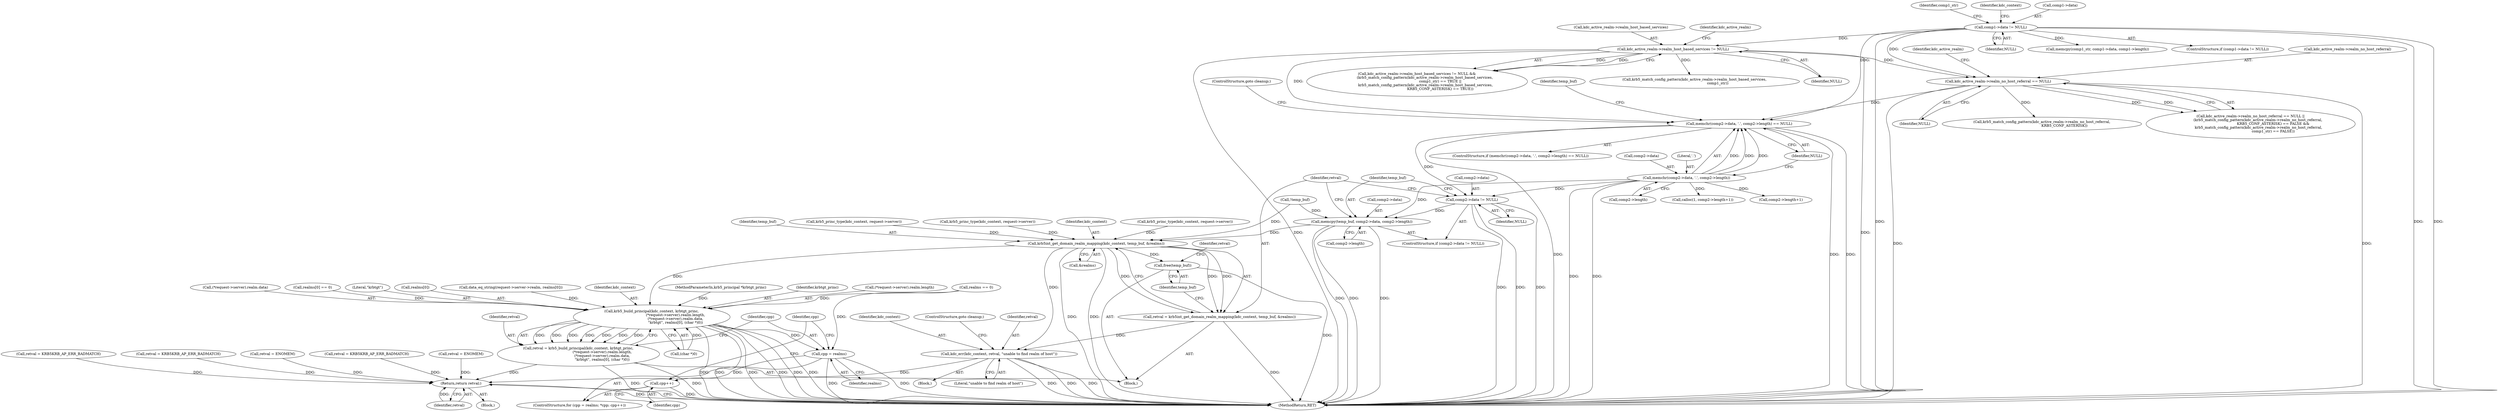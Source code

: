 digraph "0_krb5_8ee70ec63931d1e38567905387ab9b1d45734d81@API" {
"1000269" [label="(Call,memchr(comp2->data, '.', comp2->length) == NULL)"];
"1000270" [label="(Call,memchr(comp2->data, '.', comp2->length))"];
"1000247" [label="(Call,kdc_active_realm->realm_no_host_referral == NULL)"];
"1000186" [label="(Call,comp1->data != NULL)"];
"1000226" [label="(Call,kdc_active_realm->realm_host_based_services != NULL)"];
"1000298" [label="(Call,comp2->data != NULL)"];
"1000303" [label="(Call,memcpy(temp_buf, comp2->data, comp2->length))"];
"1000313" [label="(Call,krb5int_get_domain_realm_mapping(kdc_context, temp_buf, &realms))"];
"1000311" [label="(Call,retval = krb5int_get_domain_realm_mapping(kdc_context, temp_buf, &realms))"];
"1000323" [label="(Call,kdc_err(kdc_context, retval, \"unable to find realm of host\"))"];
"1000406" [label="(Return,return retval;)"];
"1000318" [label="(Call,free(temp_buf))"];
"1000366" [label="(Call,krb5_build_principal(kdc_context, krbtgt_princ,\n                                          (*request->server).realm.length,\n                                          (*request->server).realm.data,\n                                          \"krbtgt\", realms[0], (char *)0))"];
"1000364" [label="(Call,retval = krb5_build_principal(kdc_context, krbtgt_princ,\n                                          (*request->server).realm.length,\n                                          (*request->server).realm.data,\n                                          \"krbtgt\", realms[0], (char *)0))"];
"1000393" [label="(Call,cpp = realms)"];
"1000398" [label="(Call,cpp++)"];
"1000326" [label="(Literal,\"unable to find realm of host\")"];
"1000385" [label="(Literal,\"krbtgt\")"];
"1000315" [label="(Identifier,temp_buf)"];
"1000311" [label="(Call,retval = krb5int_get_domain_realm_mapping(kdc_context, temp_buf, &realms))"];
"1000314" [label="(Identifier,kdc_context)"];
"1000186" [label="(Call,comp1->data != NULL)"];
"1000270" [label="(Call,memchr(comp2->data, '.', comp2->length))"];
"1000386" [label="(Call,realms[0])"];
"1000219" [label="(Call,krb5_princ_type(kdc_context, request->server))"];
"1000271" [label="(Call,comp2->data)"];
"1000290" [label="(Call,!temp_buf)"];
"1000211" [label="(Call,krb5_princ_type(kdc_context, request->server))"];
"1000344" [label="(Call,data_eq_string(request->server->realm, realms[0]))"];
"1000304" [label="(Identifier,temp_buf)"];
"1000275" [label="(Call,comp2->length)"];
"1000233" [label="(Call,krb5_match_config_pattern(kdc_active_realm->realm_host_based_services,\n                                         comp1_str))"];
"1000313" [label="(Call,krb5int_get_domain_realm_mapping(kdc_context, temp_buf, &realms))"];
"1000395" [label="(Identifier,realms)"];
"1000227" [label="(Call,kdc_active_realm->realm_host_based_services)"];
"1000325" [label="(Identifier,retval)"];
"1000321" [label="(Identifier,retval)"];
"1000319" [label="(Identifier,temp_buf)"];
"1000247" [label="(Call,kdc_active_realm->realm_no_host_referral == NULL)"];
"1000367" [label="(Identifier,kdc_context)"];
"1000297" [label="(ControlStructure,if (comp2->data != NULL))"];
"1000256" [label="(Identifier,kdc_active_realm)"];
"1000398" [label="(Call,cpp++)"];
"1000248" [label="(Call,kdc_active_realm->realm_no_host_referral)"];
"1000109" [label="(Call,retval = KRB5KRB_AP_ERR_BADMATCH)"];
"1000323" [label="(Call,kdc_err(kdc_context, retval, \"unable to find realm of host\"))"];
"1000251" [label="(Identifier,NULL)"];
"1000406" [label="(Return,return retval;)"];
"1000308" [label="(Call,comp2->length)"];
"1000407" [label="(Identifier,retval)"];
"1000226" [label="(Call,kdc_active_realm->realm_host_based_services != NULL)"];
"1000365" [label="(Identifier,retval)"];
"1000192" [label="(Identifier,comp1_str)"];
"1000318" [label="(Call,free(temp_buf))"];
"1000279" [label="(ControlStructure,goto cleanup;)"];
"1000281" [label="(Identifier,temp_buf)"];
"1000366" [label="(Call,krb5_build_principal(kdc_context, krbtgt_princ,\n                                          (*request->server).realm.length,\n                                          (*request->server).realm.data,\n                                          \"krbtgt\", realms[0], (char *)0))"];
"1000360" [label="(Call,retval = KRB5KRB_AP_ERR_BADMATCH)"];
"1000303" [label="(Call,memcpy(temp_buf, comp2->data, comp2->length))"];
"1000204" [label="(Identifier,kdc_context)"];
"1000305" [label="(Call,comp2->data)"];
"1000190" [label="(Identifier,NULL)"];
"1000230" [label="(Identifier,NULL)"];
"1000299" [label="(Call,comp2->data)"];
"1000393" [label="(Call,cpp = realms)"];
"1000107" [label="(Block,)"];
"1000106" [label="(MethodParameterIn,krb5_principal *krbtgt_princ)"];
"1000282" [label="(Call,calloc(1, comp2->length+1))"];
"1000269" [label="(Call,memchr(comp2->data, '.', comp2->length) == NULL)"];
"1000329" [label="(Call,realms == 0)"];
"1000268" [label="(ControlStructure,if (memchr(comp2->data, '.', comp2->length) == NULL))"];
"1000368" [label="(Identifier,krbtgt_princ)"];
"1000408" [label="(MethodReturn,RET)"];
"1000274" [label="(Literal,'.')"];
"1000394" [label="(Identifier,cpp)"];
"1000389" [label="(Call,(char *)0)"];
"1000392" [label="(ControlStructure,for (cpp = realms; *cpp; cpp++))"];
"1000324" [label="(Identifier,kdc_context)"];
"1000369" [label="(Call,(*request->server).realm.length)"];
"1000364" [label="(Call,retval = krb5_build_principal(kdc_context, krbtgt_princ,\n                                          (*request->server).realm.length,\n                                          (*request->server).realm.data,\n                                          \"krbtgt\", realms[0], (char *)0))"];
"1000254" [label="(Call,krb5_match_config_pattern(kdc_active_realm->realm_no_host_referral,\n                                        KRB5_CONF_ASTERISK))"];
"1000278" [label="(Identifier,NULL)"];
"1000327" [label="(ControlStructure,goto cleanup;)"];
"1000316" [label="(Call,&realms)"];
"1000246" [label="(Call,kdc_active_realm->realm_no_host_referral == NULL ||\n             (krb5_match_config_pattern(kdc_active_realm->realm_no_host_referral,\n                                        KRB5_CONF_ASTERISK) == FALSE &&\n              krb5_match_config_pattern(kdc_active_realm->realm_no_host_referral,\n                                        comp1_str) == FALSE))"];
"1000267" [label="(Block,)"];
"1000191" [label="(Call,memcpy(comp1_str, comp1->data, comp1->length))"];
"1000284" [label="(Call,comp2->length+1)"];
"1000225" [label="(Call,kdc_active_realm->realm_host_based_services != NULL &&\n              (krb5_match_config_pattern(kdc_active_realm->realm_host_based_services,\n                                         comp1_str) == TRUE ||\n               krb5_match_config_pattern(kdc_active_realm->realm_host_based_services,\n                                         KRB5_CONF_ASTERISK) == TRUE))"];
"1000203" [label="(Call,krb5_princ_type(kdc_context, request->server))"];
"1000298" [label="(Call,comp2->data != NULL)"];
"1000312" [label="(Identifier,retval)"];
"1000187" [label="(Call,comp1->data)"];
"1000293" [label="(Call,retval = ENOMEM)"];
"1000377" [label="(Call,(*request->server).realm.data)"];
"1000322" [label="(Block,)"];
"1000235" [label="(Identifier,kdc_active_realm)"];
"1000397" [label="(Identifier,cpp)"];
"1000399" [label="(Identifier,cpp)"];
"1000333" [label="(Call,retval = KRB5KRB_AP_ERR_BADMATCH)"];
"1000339" [label="(Call,realms[0] == 0)"];
"1000185" [label="(ControlStructure,if (comp1->data != NULL))"];
"1000302" [label="(Identifier,NULL)"];
"1000181" [label="(Call,retval = ENOMEM)"];
"1000269" -> "1000268"  [label="AST: "];
"1000269" -> "1000278"  [label="CFG: "];
"1000270" -> "1000269"  [label="AST: "];
"1000278" -> "1000269"  [label="AST: "];
"1000279" -> "1000269"  [label="CFG: "];
"1000281" -> "1000269"  [label="CFG: "];
"1000269" -> "1000408"  [label="DDG: "];
"1000269" -> "1000408"  [label="DDG: "];
"1000269" -> "1000408"  [label="DDG: "];
"1000270" -> "1000269"  [label="DDG: "];
"1000270" -> "1000269"  [label="DDG: "];
"1000270" -> "1000269"  [label="DDG: "];
"1000247" -> "1000269"  [label="DDG: "];
"1000186" -> "1000269"  [label="DDG: "];
"1000226" -> "1000269"  [label="DDG: "];
"1000269" -> "1000298"  [label="DDG: "];
"1000270" -> "1000275"  [label="CFG: "];
"1000271" -> "1000270"  [label="AST: "];
"1000274" -> "1000270"  [label="AST: "];
"1000275" -> "1000270"  [label="AST: "];
"1000278" -> "1000270"  [label="CFG: "];
"1000270" -> "1000408"  [label="DDG: "];
"1000270" -> "1000408"  [label="DDG: "];
"1000270" -> "1000282"  [label="DDG: "];
"1000270" -> "1000284"  [label="DDG: "];
"1000270" -> "1000298"  [label="DDG: "];
"1000270" -> "1000303"  [label="DDG: "];
"1000247" -> "1000246"  [label="AST: "];
"1000247" -> "1000251"  [label="CFG: "];
"1000248" -> "1000247"  [label="AST: "];
"1000251" -> "1000247"  [label="AST: "];
"1000256" -> "1000247"  [label="CFG: "];
"1000246" -> "1000247"  [label="CFG: "];
"1000247" -> "1000408"  [label="DDG: "];
"1000247" -> "1000408"  [label="DDG: "];
"1000247" -> "1000246"  [label="DDG: "];
"1000247" -> "1000246"  [label="DDG: "];
"1000186" -> "1000247"  [label="DDG: "];
"1000226" -> "1000247"  [label="DDG: "];
"1000247" -> "1000254"  [label="DDG: "];
"1000186" -> "1000185"  [label="AST: "];
"1000186" -> "1000190"  [label="CFG: "];
"1000187" -> "1000186"  [label="AST: "];
"1000190" -> "1000186"  [label="AST: "];
"1000192" -> "1000186"  [label="CFG: "];
"1000204" -> "1000186"  [label="CFG: "];
"1000186" -> "1000408"  [label="DDG: "];
"1000186" -> "1000408"  [label="DDG: "];
"1000186" -> "1000408"  [label="DDG: "];
"1000186" -> "1000191"  [label="DDG: "];
"1000186" -> "1000226"  [label="DDG: "];
"1000226" -> "1000225"  [label="AST: "];
"1000226" -> "1000230"  [label="CFG: "];
"1000227" -> "1000226"  [label="AST: "];
"1000230" -> "1000226"  [label="AST: "];
"1000235" -> "1000226"  [label="CFG: "];
"1000225" -> "1000226"  [label="CFG: "];
"1000226" -> "1000408"  [label="DDG: "];
"1000226" -> "1000408"  [label="DDG: "];
"1000226" -> "1000225"  [label="DDG: "];
"1000226" -> "1000225"  [label="DDG: "];
"1000226" -> "1000233"  [label="DDG: "];
"1000298" -> "1000297"  [label="AST: "];
"1000298" -> "1000302"  [label="CFG: "];
"1000299" -> "1000298"  [label="AST: "];
"1000302" -> "1000298"  [label="AST: "];
"1000304" -> "1000298"  [label="CFG: "];
"1000312" -> "1000298"  [label="CFG: "];
"1000298" -> "1000408"  [label="DDG: "];
"1000298" -> "1000408"  [label="DDG: "];
"1000298" -> "1000408"  [label="DDG: "];
"1000298" -> "1000303"  [label="DDG: "];
"1000303" -> "1000297"  [label="AST: "];
"1000303" -> "1000308"  [label="CFG: "];
"1000304" -> "1000303"  [label="AST: "];
"1000305" -> "1000303"  [label="AST: "];
"1000308" -> "1000303"  [label="AST: "];
"1000312" -> "1000303"  [label="CFG: "];
"1000303" -> "1000408"  [label="DDG: "];
"1000303" -> "1000408"  [label="DDG: "];
"1000303" -> "1000408"  [label="DDG: "];
"1000290" -> "1000303"  [label="DDG: "];
"1000303" -> "1000313"  [label="DDG: "];
"1000313" -> "1000311"  [label="AST: "];
"1000313" -> "1000316"  [label="CFG: "];
"1000314" -> "1000313"  [label="AST: "];
"1000315" -> "1000313"  [label="AST: "];
"1000316" -> "1000313"  [label="AST: "];
"1000311" -> "1000313"  [label="CFG: "];
"1000313" -> "1000408"  [label="DDG: "];
"1000313" -> "1000408"  [label="DDG: "];
"1000313" -> "1000311"  [label="DDG: "];
"1000313" -> "1000311"  [label="DDG: "];
"1000313" -> "1000311"  [label="DDG: "];
"1000211" -> "1000313"  [label="DDG: "];
"1000219" -> "1000313"  [label="DDG: "];
"1000203" -> "1000313"  [label="DDG: "];
"1000290" -> "1000313"  [label="DDG: "];
"1000313" -> "1000318"  [label="DDG: "];
"1000313" -> "1000323"  [label="DDG: "];
"1000313" -> "1000366"  [label="DDG: "];
"1000311" -> "1000267"  [label="AST: "];
"1000312" -> "1000311"  [label="AST: "];
"1000319" -> "1000311"  [label="CFG: "];
"1000311" -> "1000408"  [label="DDG: "];
"1000311" -> "1000323"  [label="DDG: "];
"1000323" -> "1000322"  [label="AST: "];
"1000323" -> "1000326"  [label="CFG: "];
"1000324" -> "1000323"  [label="AST: "];
"1000325" -> "1000323"  [label="AST: "];
"1000326" -> "1000323"  [label="AST: "];
"1000327" -> "1000323"  [label="CFG: "];
"1000323" -> "1000408"  [label="DDG: "];
"1000323" -> "1000408"  [label="DDG: "];
"1000323" -> "1000408"  [label="DDG: "];
"1000323" -> "1000406"  [label="DDG: "];
"1000406" -> "1000107"  [label="AST: "];
"1000406" -> "1000407"  [label="CFG: "];
"1000407" -> "1000406"  [label="AST: "];
"1000408" -> "1000406"  [label="CFG: "];
"1000406" -> "1000408"  [label="DDG: "];
"1000407" -> "1000406"  [label="DDG: "];
"1000333" -> "1000406"  [label="DDG: "];
"1000360" -> "1000406"  [label="DDG: "];
"1000293" -> "1000406"  [label="DDG: "];
"1000181" -> "1000406"  [label="DDG: "];
"1000364" -> "1000406"  [label="DDG: "];
"1000109" -> "1000406"  [label="DDG: "];
"1000318" -> "1000267"  [label="AST: "];
"1000318" -> "1000319"  [label="CFG: "];
"1000319" -> "1000318"  [label="AST: "];
"1000321" -> "1000318"  [label="CFG: "];
"1000318" -> "1000408"  [label="DDG: "];
"1000366" -> "1000364"  [label="AST: "];
"1000366" -> "1000389"  [label="CFG: "];
"1000367" -> "1000366"  [label="AST: "];
"1000368" -> "1000366"  [label="AST: "];
"1000369" -> "1000366"  [label="AST: "];
"1000377" -> "1000366"  [label="AST: "];
"1000385" -> "1000366"  [label="AST: "];
"1000386" -> "1000366"  [label="AST: "];
"1000389" -> "1000366"  [label="AST: "];
"1000364" -> "1000366"  [label="CFG: "];
"1000366" -> "1000408"  [label="DDG: "];
"1000366" -> "1000408"  [label="DDG: "];
"1000366" -> "1000408"  [label="DDG: "];
"1000366" -> "1000408"  [label="DDG: "];
"1000366" -> "1000408"  [label="DDG: "];
"1000366" -> "1000408"  [label="DDG: "];
"1000366" -> "1000364"  [label="DDG: "];
"1000366" -> "1000364"  [label="DDG: "];
"1000366" -> "1000364"  [label="DDG: "];
"1000366" -> "1000364"  [label="DDG: "];
"1000366" -> "1000364"  [label="DDG: "];
"1000366" -> "1000364"  [label="DDG: "];
"1000366" -> "1000364"  [label="DDG: "];
"1000106" -> "1000366"  [label="DDG: "];
"1000329" -> "1000366"  [label="DDG: "];
"1000344" -> "1000366"  [label="DDG: "];
"1000339" -> "1000366"  [label="DDG: "];
"1000389" -> "1000366"  [label="DDG: "];
"1000366" -> "1000393"  [label="DDG: "];
"1000364" -> "1000267"  [label="AST: "];
"1000365" -> "1000364"  [label="AST: "];
"1000394" -> "1000364"  [label="CFG: "];
"1000364" -> "1000408"  [label="DDG: "];
"1000364" -> "1000408"  [label="DDG: "];
"1000393" -> "1000392"  [label="AST: "];
"1000393" -> "1000395"  [label="CFG: "];
"1000394" -> "1000393"  [label="AST: "];
"1000395" -> "1000393"  [label="AST: "];
"1000397" -> "1000393"  [label="CFG: "];
"1000393" -> "1000408"  [label="DDG: "];
"1000393" -> "1000408"  [label="DDG: "];
"1000329" -> "1000393"  [label="DDG: "];
"1000393" -> "1000398"  [label="DDG: "];
"1000398" -> "1000392"  [label="AST: "];
"1000398" -> "1000399"  [label="CFG: "];
"1000399" -> "1000398"  [label="AST: "];
"1000397" -> "1000398"  [label="CFG: "];
"1000398" -> "1000408"  [label="DDG: "];
}
